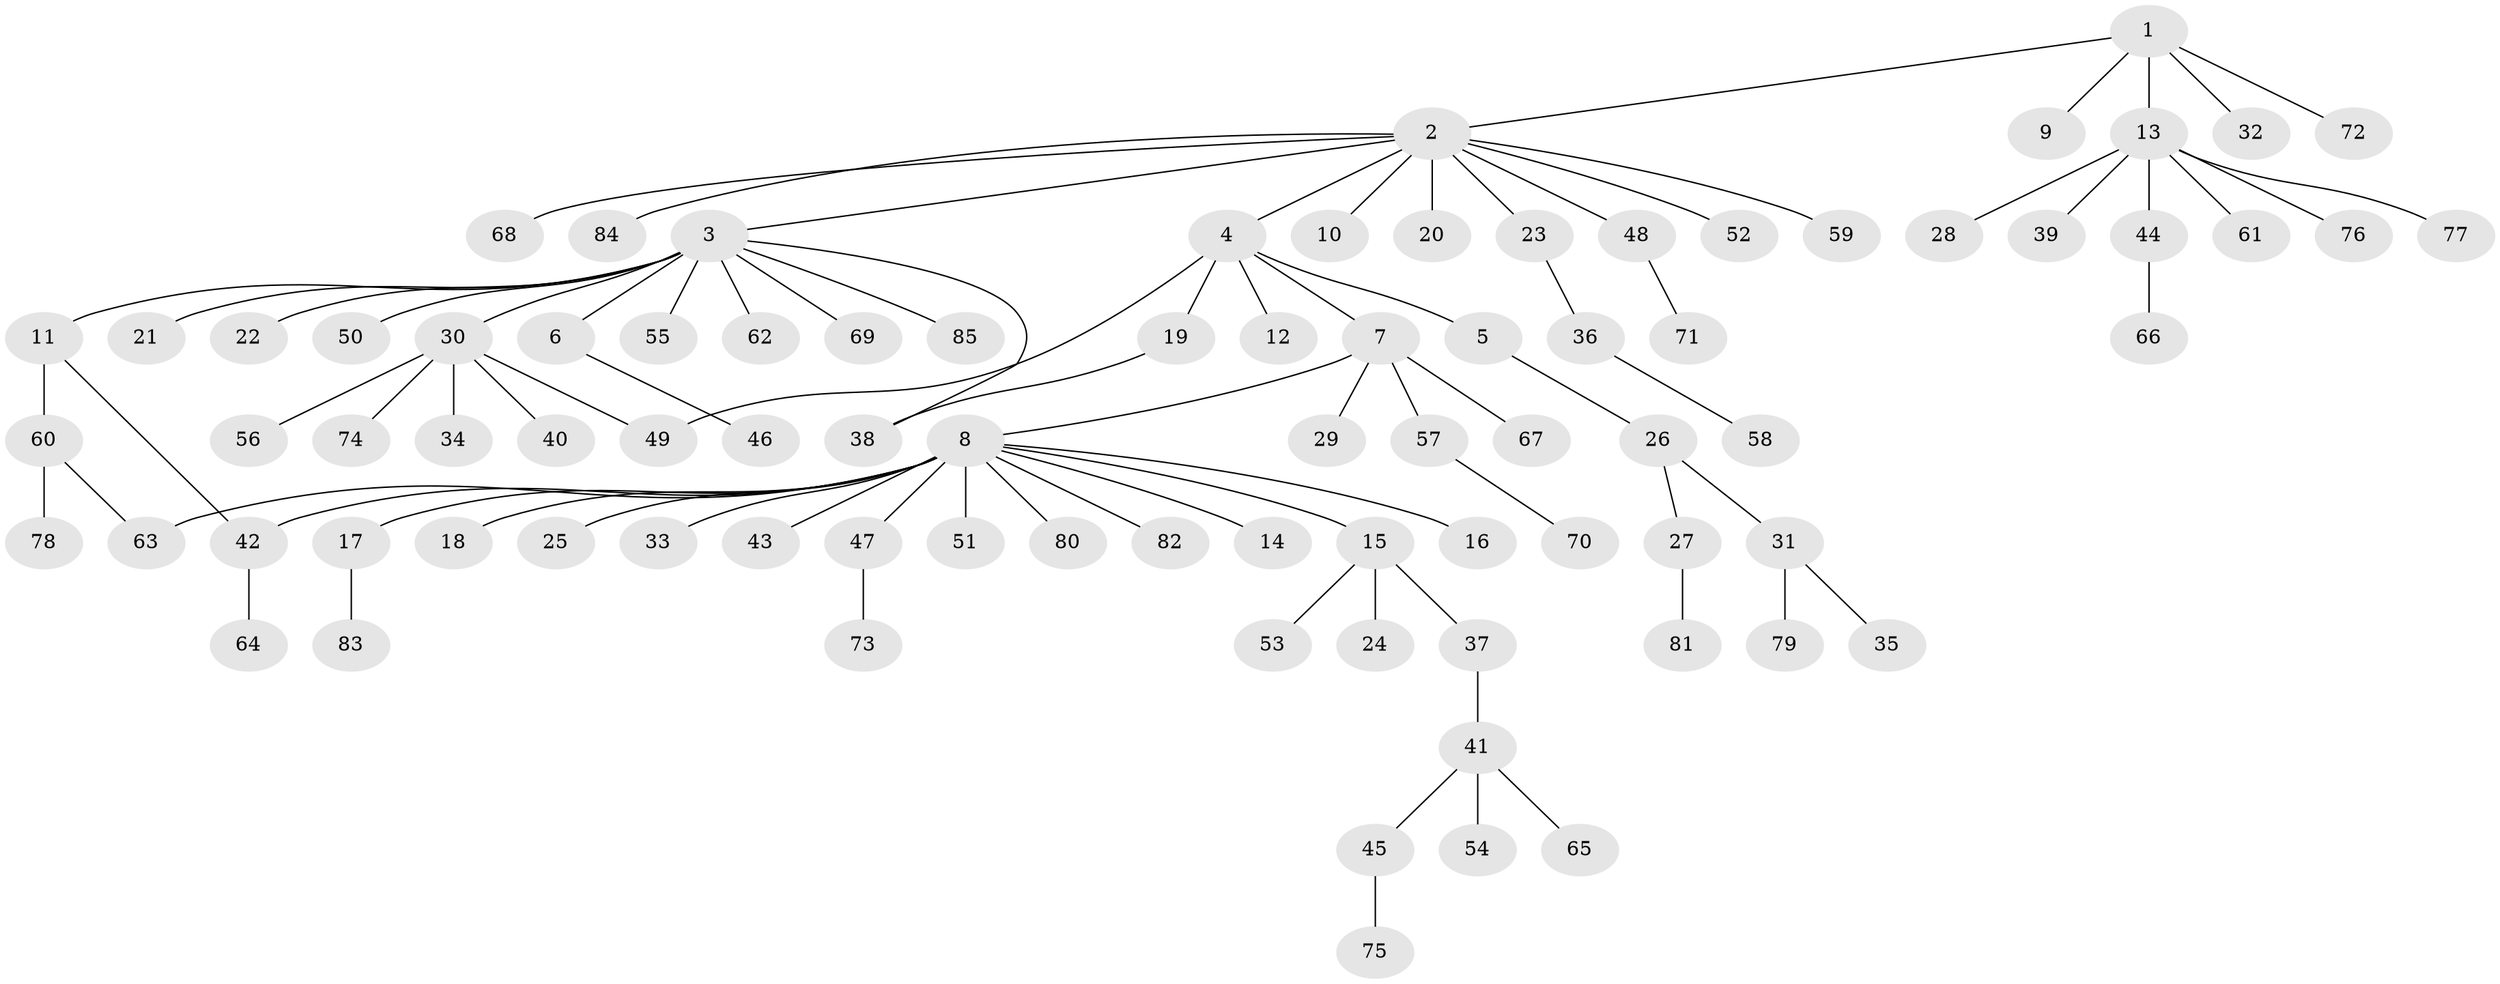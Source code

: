 // coarse degree distribution, {1: 0.6779661016949152, 2: 0.1864406779661017, 6: 0.03389830508474576, 3: 0.01694915254237288, 21: 0.01694915254237288, 4: 0.03389830508474576, 5: 0.01694915254237288, 11: 0.01694915254237288}
// Generated by graph-tools (version 1.1) at 2025/51/03/04/25 21:51:14]
// undirected, 85 vertices, 88 edges
graph export_dot {
graph [start="1"]
  node [color=gray90,style=filled];
  1;
  2;
  3;
  4;
  5;
  6;
  7;
  8;
  9;
  10;
  11;
  12;
  13;
  14;
  15;
  16;
  17;
  18;
  19;
  20;
  21;
  22;
  23;
  24;
  25;
  26;
  27;
  28;
  29;
  30;
  31;
  32;
  33;
  34;
  35;
  36;
  37;
  38;
  39;
  40;
  41;
  42;
  43;
  44;
  45;
  46;
  47;
  48;
  49;
  50;
  51;
  52;
  53;
  54;
  55;
  56;
  57;
  58;
  59;
  60;
  61;
  62;
  63;
  64;
  65;
  66;
  67;
  68;
  69;
  70;
  71;
  72;
  73;
  74;
  75;
  76;
  77;
  78;
  79;
  80;
  81;
  82;
  83;
  84;
  85;
  1 -- 2;
  1 -- 9;
  1 -- 13;
  1 -- 32;
  1 -- 72;
  2 -- 3;
  2 -- 4;
  2 -- 10;
  2 -- 20;
  2 -- 23;
  2 -- 48;
  2 -- 52;
  2 -- 59;
  2 -- 68;
  2 -- 84;
  3 -- 6;
  3 -- 11;
  3 -- 21;
  3 -- 22;
  3 -- 30;
  3 -- 38;
  3 -- 50;
  3 -- 55;
  3 -- 62;
  3 -- 69;
  3 -- 85;
  4 -- 5;
  4 -- 7;
  4 -- 12;
  4 -- 19;
  4 -- 49;
  5 -- 26;
  6 -- 46;
  7 -- 8;
  7 -- 29;
  7 -- 57;
  7 -- 67;
  8 -- 14;
  8 -- 15;
  8 -- 16;
  8 -- 17;
  8 -- 18;
  8 -- 25;
  8 -- 33;
  8 -- 42;
  8 -- 43;
  8 -- 47;
  8 -- 51;
  8 -- 63;
  8 -- 80;
  8 -- 82;
  11 -- 42;
  11 -- 60;
  13 -- 28;
  13 -- 39;
  13 -- 44;
  13 -- 61;
  13 -- 76;
  13 -- 77;
  15 -- 24;
  15 -- 37;
  15 -- 53;
  17 -- 83;
  19 -- 38;
  23 -- 36;
  26 -- 27;
  26 -- 31;
  27 -- 81;
  30 -- 34;
  30 -- 40;
  30 -- 49;
  30 -- 56;
  30 -- 74;
  31 -- 35;
  31 -- 79;
  36 -- 58;
  37 -- 41;
  41 -- 45;
  41 -- 54;
  41 -- 65;
  42 -- 64;
  44 -- 66;
  45 -- 75;
  47 -- 73;
  48 -- 71;
  57 -- 70;
  60 -- 63;
  60 -- 78;
}
